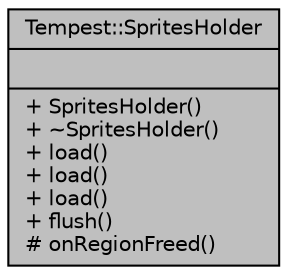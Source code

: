 digraph "Tempest::SpritesHolder"
{
  edge [fontname="Helvetica",fontsize="10",labelfontname="Helvetica",labelfontsize="10"];
  node [fontname="Helvetica",fontsize="10",shape=record];
  Node1 [label="{Tempest::SpritesHolder\n||+ SpritesHolder()\l+ ~SpritesHolder()\l+ load()\l+ load()\l+ load()\l+ flush()\l# onRegionFreed()\l}",height=0.2,width=0.4,color="black", fillcolor="grey75", style="filled", fontcolor="black"];
}
